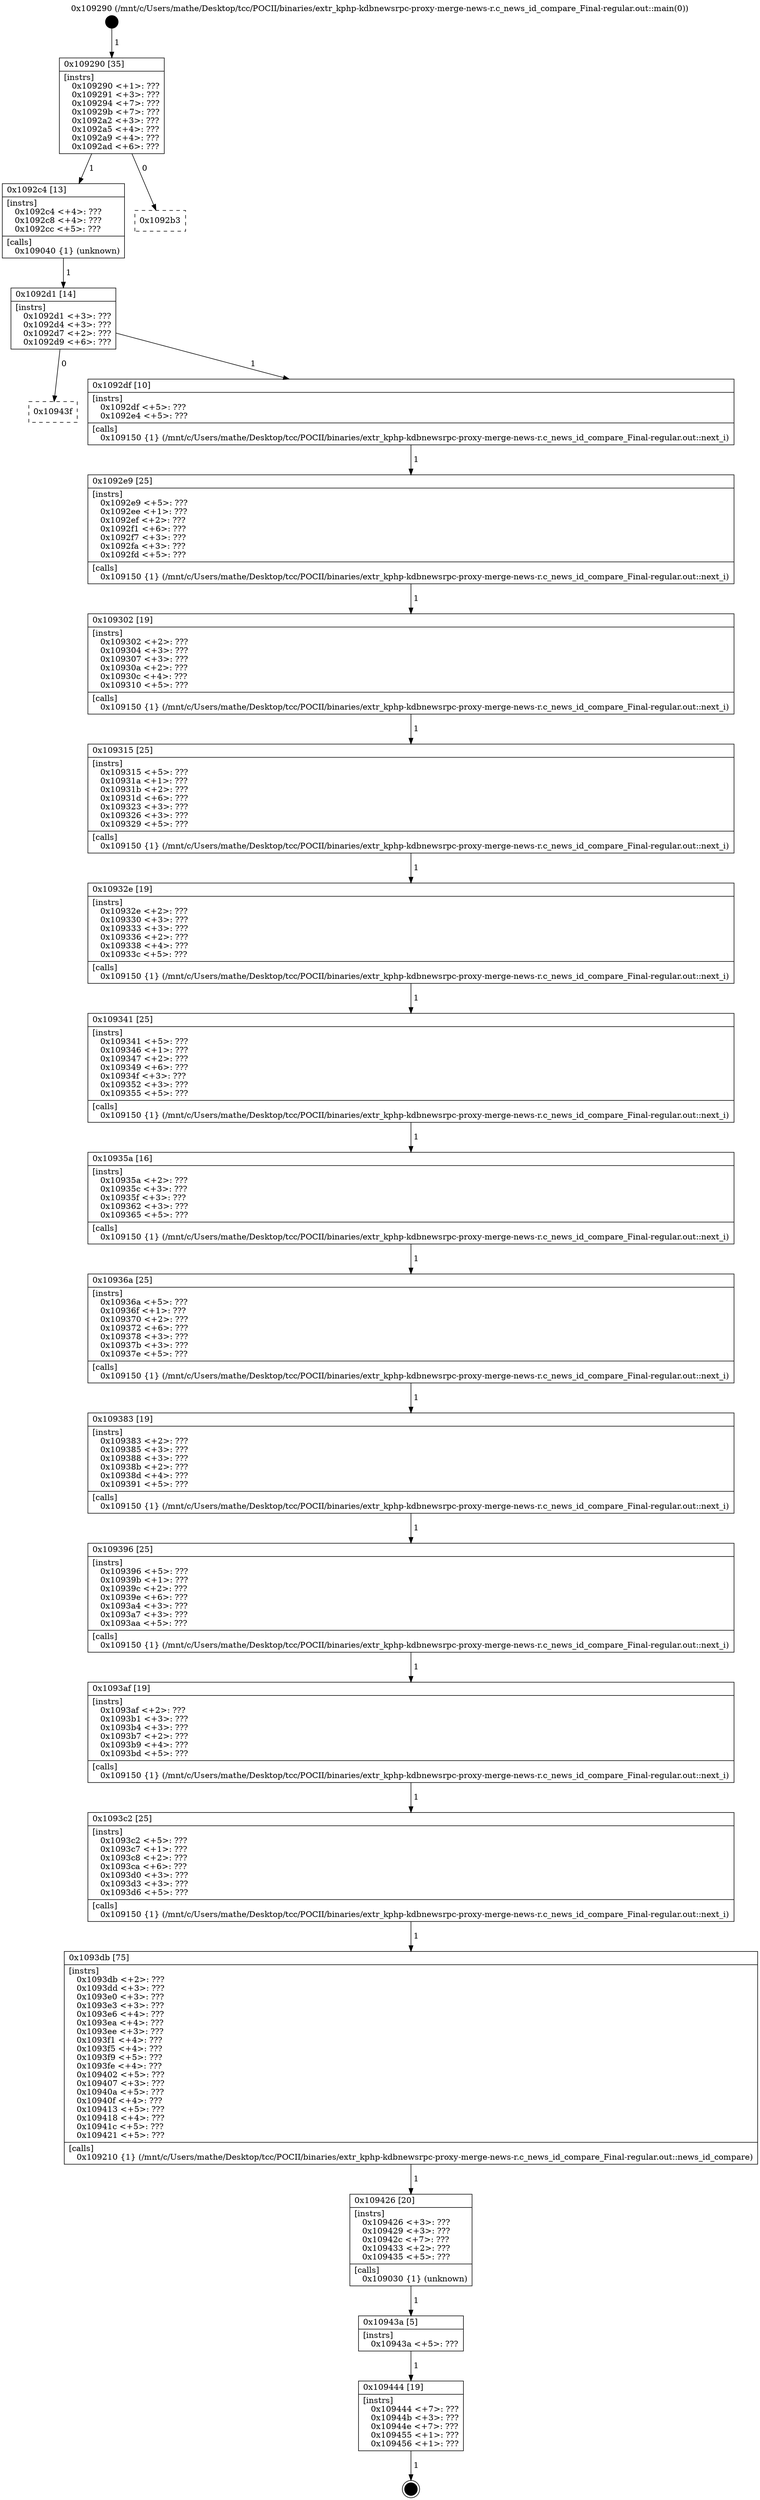 digraph "0x109290" {
  label = "0x109290 (/mnt/c/Users/mathe/Desktop/tcc/POCII/binaries/extr_kphp-kdbnewsrpc-proxy-merge-news-r.c_news_id_compare_Final-regular.out::main(0))"
  labelloc = "t"
  node[shape=record]

  Entry [label="",width=0.3,height=0.3,shape=circle,fillcolor=black,style=filled]
  "0x109290" [label="{
     0x109290 [35]\l
     | [instrs]\l
     &nbsp;&nbsp;0x109290 \<+1\>: ???\l
     &nbsp;&nbsp;0x109291 \<+3\>: ???\l
     &nbsp;&nbsp;0x109294 \<+7\>: ???\l
     &nbsp;&nbsp;0x10929b \<+7\>: ???\l
     &nbsp;&nbsp;0x1092a2 \<+3\>: ???\l
     &nbsp;&nbsp;0x1092a5 \<+4\>: ???\l
     &nbsp;&nbsp;0x1092a9 \<+4\>: ???\l
     &nbsp;&nbsp;0x1092ad \<+6\>: ???\l
  }"]
  "0x1092c4" [label="{
     0x1092c4 [13]\l
     | [instrs]\l
     &nbsp;&nbsp;0x1092c4 \<+4\>: ???\l
     &nbsp;&nbsp;0x1092c8 \<+4\>: ???\l
     &nbsp;&nbsp;0x1092cc \<+5\>: ???\l
     | [calls]\l
     &nbsp;&nbsp;0x109040 \{1\} (unknown)\l
  }"]
  "0x1092b3" [label="{
     0x1092b3\l
  }", style=dashed]
  "0x1092d1" [label="{
     0x1092d1 [14]\l
     | [instrs]\l
     &nbsp;&nbsp;0x1092d1 \<+3\>: ???\l
     &nbsp;&nbsp;0x1092d4 \<+3\>: ???\l
     &nbsp;&nbsp;0x1092d7 \<+2\>: ???\l
     &nbsp;&nbsp;0x1092d9 \<+6\>: ???\l
  }"]
  "0x10943f" [label="{
     0x10943f\l
  }", style=dashed]
  "0x1092df" [label="{
     0x1092df [10]\l
     | [instrs]\l
     &nbsp;&nbsp;0x1092df \<+5\>: ???\l
     &nbsp;&nbsp;0x1092e4 \<+5\>: ???\l
     | [calls]\l
     &nbsp;&nbsp;0x109150 \{1\} (/mnt/c/Users/mathe/Desktop/tcc/POCII/binaries/extr_kphp-kdbnewsrpc-proxy-merge-news-r.c_news_id_compare_Final-regular.out::next_i)\l
  }"]
  Exit [label="",width=0.3,height=0.3,shape=circle,fillcolor=black,style=filled,peripheries=2]
  "0x1092e9" [label="{
     0x1092e9 [25]\l
     | [instrs]\l
     &nbsp;&nbsp;0x1092e9 \<+5\>: ???\l
     &nbsp;&nbsp;0x1092ee \<+1\>: ???\l
     &nbsp;&nbsp;0x1092ef \<+2\>: ???\l
     &nbsp;&nbsp;0x1092f1 \<+6\>: ???\l
     &nbsp;&nbsp;0x1092f7 \<+3\>: ???\l
     &nbsp;&nbsp;0x1092fa \<+3\>: ???\l
     &nbsp;&nbsp;0x1092fd \<+5\>: ???\l
     | [calls]\l
     &nbsp;&nbsp;0x109150 \{1\} (/mnt/c/Users/mathe/Desktop/tcc/POCII/binaries/extr_kphp-kdbnewsrpc-proxy-merge-news-r.c_news_id_compare_Final-regular.out::next_i)\l
  }"]
  "0x109302" [label="{
     0x109302 [19]\l
     | [instrs]\l
     &nbsp;&nbsp;0x109302 \<+2\>: ???\l
     &nbsp;&nbsp;0x109304 \<+3\>: ???\l
     &nbsp;&nbsp;0x109307 \<+3\>: ???\l
     &nbsp;&nbsp;0x10930a \<+2\>: ???\l
     &nbsp;&nbsp;0x10930c \<+4\>: ???\l
     &nbsp;&nbsp;0x109310 \<+5\>: ???\l
     | [calls]\l
     &nbsp;&nbsp;0x109150 \{1\} (/mnt/c/Users/mathe/Desktop/tcc/POCII/binaries/extr_kphp-kdbnewsrpc-proxy-merge-news-r.c_news_id_compare_Final-regular.out::next_i)\l
  }"]
  "0x109315" [label="{
     0x109315 [25]\l
     | [instrs]\l
     &nbsp;&nbsp;0x109315 \<+5\>: ???\l
     &nbsp;&nbsp;0x10931a \<+1\>: ???\l
     &nbsp;&nbsp;0x10931b \<+2\>: ???\l
     &nbsp;&nbsp;0x10931d \<+6\>: ???\l
     &nbsp;&nbsp;0x109323 \<+3\>: ???\l
     &nbsp;&nbsp;0x109326 \<+3\>: ???\l
     &nbsp;&nbsp;0x109329 \<+5\>: ???\l
     | [calls]\l
     &nbsp;&nbsp;0x109150 \{1\} (/mnt/c/Users/mathe/Desktop/tcc/POCII/binaries/extr_kphp-kdbnewsrpc-proxy-merge-news-r.c_news_id_compare_Final-regular.out::next_i)\l
  }"]
  "0x10932e" [label="{
     0x10932e [19]\l
     | [instrs]\l
     &nbsp;&nbsp;0x10932e \<+2\>: ???\l
     &nbsp;&nbsp;0x109330 \<+3\>: ???\l
     &nbsp;&nbsp;0x109333 \<+3\>: ???\l
     &nbsp;&nbsp;0x109336 \<+2\>: ???\l
     &nbsp;&nbsp;0x109338 \<+4\>: ???\l
     &nbsp;&nbsp;0x10933c \<+5\>: ???\l
     | [calls]\l
     &nbsp;&nbsp;0x109150 \{1\} (/mnt/c/Users/mathe/Desktop/tcc/POCII/binaries/extr_kphp-kdbnewsrpc-proxy-merge-news-r.c_news_id_compare_Final-regular.out::next_i)\l
  }"]
  "0x109341" [label="{
     0x109341 [25]\l
     | [instrs]\l
     &nbsp;&nbsp;0x109341 \<+5\>: ???\l
     &nbsp;&nbsp;0x109346 \<+1\>: ???\l
     &nbsp;&nbsp;0x109347 \<+2\>: ???\l
     &nbsp;&nbsp;0x109349 \<+6\>: ???\l
     &nbsp;&nbsp;0x10934f \<+3\>: ???\l
     &nbsp;&nbsp;0x109352 \<+3\>: ???\l
     &nbsp;&nbsp;0x109355 \<+5\>: ???\l
     | [calls]\l
     &nbsp;&nbsp;0x109150 \{1\} (/mnt/c/Users/mathe/Desktop/tcc/POCII/binaries/extr_kphp-kdbnewsrpc-proxy-merge-news-r.c_news_id_compare_Final-regular.out::next_i)\l
  }"]
  "0x10935a" [label="{
     0x10935a [16]\l
     | [instrs]\l
     &nbsp;&nbsp;0x10935a \<+2\>: ???\l
     &nbsp;&nbsp;0x10935c \<+3\>: ???\l
     &nbsp;&nbsp;0x10935f \<+3\>: ???\l
     &nbsp;&nbsp;0x109362 \<+3\>: ???\l
     &nbsp;&nbsp;0x109365 \<+5\>: ???\l
     | [calls]\l
     &nbsp;&nbsp;0x109150 \{1\} (/mnt/c/Users/mathe/Desktop/tcc/POCII/binaries/extr_kphp-kdbnewsrpc-proxy-merge-news-r.c_news_id_compare_Final-regular.out::next_i)\l
  }"]
  "0x10936a" [label="{
     0x10936a [25]\l
     | [instrs]\l
     &nbsp;&nbsp;0x10936a \<+5\>: ???\l
     &nbsp;&nbsp;0x10936f \<+1\>: ???\l
     &nbsp;&nbsp;0x109370 \<+2\>: ???\l
     &nbsp;&nbsp;0x109372 \<+6\>: ???\l
     &nbsp;&nbsp;0x109378 \<+3\>: ???\l
     &nbsp;&nbsp;0x10937b \<+3\>: ???\l
     &nbsp;&nbsp;0x10937e \<+5\>: ???\l
     | [calls]\l
     &nbsp;&nbsp;0x109150 \{1\} (/mnt/c/Users/mathe/Desktop/tcc/POCII/binaries/extr_kphp-kdbnewsrpc-proxy-merge-news-r.c_news_id_compare_Final-regular.out::next_i)\l
  }"]
  "0x109383" [label="{
     0x109383 [19]\l
     | [instrs]\l
     &nbsp;&nbsp;0x109383 \<+2\>: ???\l
     &nbsp;&nbsp;0x109385 \<+3\>: ???\l
     &nbsp;&nbsp;0x109388 \<+3\>: ???\l
     &nbsp;&nbsp;0x10938b \<+2\>: ???\l
     &nbsp;&nbsp;0x10938d \<+4\>: ???\l
     &nbsp;&nbsp;0x109391 \<+5\>: ???\l
     | [calls]\l
     &nbsp;&nbsp;0x109150 \{1\} (/mnt/c/Users/mathe/Desktop/tcc/POCII/binaries/extr_kphp-kdbnewsrpc-proxy-merge-news-r.c_news_id_compare_Final-regular.out::next_i)\l
  }"]
  "0x109396" [label="{
     0x109396 [25]\l
     | [instrs]\l
     &nbsp;&nbsp;0x109396 \<+5\>: ???\l
     &nbsp;&nbsp;0x10939b \<+1\>: ???\l
     &nbsp;&nbsp;0x10939c \<+2\>: ???\l
     &nbsp;&nbsp;0x10939e \<+6\>: ???\l
     &nbsp;&nbsp;0x1093a4 \<+3\>: ???\l
     &nbsp;&nbsp;0x1093a7 \<+3\>: ???\l
     &nbsp;&nbsp;0x1093aa \<+5\>: ???\l
     | [calls]\l
     &nbsp;&nbsp;0x109150 \{1\} (/mnt/c/Users/mathe/Desktop/tcc/POCII/binaries/extr_kphp-kdbnewsrpc-proxy-merge-news-r.c_news_id_compare_Final-regular.out::next_i)\l
  }"]
  "0x1093af" [label="{
     0x1093af [19]\l
     | [instrs]\l
     &nbsp;&nbsp;0x1093af \<+2\>: ???\l
     &nbsp;&nbsp;0x1093b1 \<+3\>: ???\l
     &nbsp;&nbsp;0x1093b4 \<+3\>: ???\l
     &nbsp;&nbsp;0x1093b7 \<+2\>: ???\l
     &nbsp;&nbsp;0x1093b9 \<+4\>: ???\l
     &nbsp;&nbsp;0x1093bd \<+5\>: ???\l
     | [calls]\l
     &nbsp;&nbsp;0x109150 \{1\} (/mnt/c/Users/mathe/Desktop/tcc/POCII/binaries/extr_kphp-kdbnewsrpc-proxy-merge-news-r.c_news_id_compare_Final-regular.out::next_i)\l
  }"]
  "0x1093c2" [label="{
     0x1093c2 [25]\l
     | [instrs]\l
     &nbsp;&nbsp;0x1093c2 \<+5\>: ???\l
     &nbsp;&nbsp;0x1093c7 \<+1\>: ???\l
     &nbsp;&nbsp;0x1093c8 \<+2\>: ???\l
     &nbsp;&nbsp;0x1093ca \<+6\>: ???\l
     &nbsp;&nbsp;0x1093d0 \<+3\>: ???\l
     &nbsp;&nbsp;0x1093d3 \<+3\>: ???\l
     &nbsp;&nbsp;0x1093d6 \<+5\>: ???\l
     | [calls]\l
     &nbsp;&nbsp;0x109150 \{1\} (/mnt/c/Users/mathe/Desktop/tcc/POCII/binaries/extr_kphp-kdbnewsrpc-proxy-merge-news-r.c_news_id_compare_Final-regular.out::next_i)\l
  }"]
  "0x1093db" [label="{
     0x1093db [75]\l
     | [instrs]\l
     &nbsp;&nbsp;0x1093db \<+2\>: ???\l
     &nbsp;&nbsp;0x1093dd \<+3\>: ???\l
     &nbsp;&nbsp;0x1093e0 \<+3\>: ???\l
     &nbsp;&nbsp;0x1093e3 \<+3\>: ???\l
     &nbsp;&nbsp;0x1093e6 \<+4\>: ???\l
     &nbsp;&nbsp;0x1093ea \<+4\>: ???\l
     &nbsp;&nbsp;0x1093ee \<+3\>: ???\l
     &nbsp;&nbsp;0x1093f1 \<+4\>: ???\l
     &nbsp;&nbsp;0x1093f5 \<+4\>: ???\l
     &nbsp;&nbsp;0x1093f9 \<+5\>: ???\l
     &nbsp;&nbsp;0x1093fe \<+4\>: ???\l
     &nbsp;&nbsp;0x109402 \<+5\>: ???\l
     &nbsp;&nbsp;0x109407 \<+3\>: ???\l
     &nbsp;&nbsp;0x10940a \<+5\>: ???\l
     &nbsp;&nbsp;0x10940f \<+4\>: ???\l
     &nbsp;&nbsp;0x109413 \<+5\>: ???\l
     &nbsp;&nbsp;0x109418 \<+4\>: ???\l
     &nbsp;&nbsp;0x10941c \<+5\>: ???\l
     &nbsp;&nbsp;0x109421 \<+5\>: ???\l
     | [calls]\l
     &nbsp;&nbsp;0x109210 \{1\} (/mnt/c/Users/mathe/Desktop/tcc/POCII/binaries/extr_kphp-kdbnewsrpc-proxy-merge-news-r.c_news_id_compare_Final-regular.out::news_id_compare)\l
  }"]
  "0x109426" [label="{
     0x109426 [20]\l
     | [instrs]\l
     &nbsp;&nbsp;0x109426 \<+3\>: ???\l
     &nbsp;&nbsp;0x109429 \<+3\>: ???\l
     &nbsp;&nbsp;0x10942c \<+7\>: ???\l
     &nbsp;&nbsp;0x109433 \<+2\>: ???\l
     &nbsp;&nbsp;0x109435 \<+5\>: ???\l
     | [calls]\l
     &nbsp;&nbsp;0x109030 \{1\} (unknown)\l
  }"]
  "0x10943a" [label="{
     0x10943a [5]\l
     | [instrs]\l
     &nbsp;&nbsp;0x10943a \<+5\>: ???\l
  }"]
  "0x109444" [label="{
     0x109444 [19]\l
     | [instrs]\l
     &nbsp;&nbsp;0x109444 \<+7\>: ???\l
     &nbsp;&nbsp;0x10944b \<+3\>: ???\l
     &nbsp;&nbsp;0x10944e \<+7\>: ???\l
     &nbsp;&nbsp;0x109455 \<+1\>: ???\l
     &nbsp;&nbsp;0x109456 \<+1\>: ???\l
  }"]
  Entry -> "0x109290" [label=" 1"]
  "0x109290" -> "0x1092c4" [label=" 1"]
  "0x109290" -> "0x1092b3" [label=" 0"]
  "0x1092c4" -> "0x1092d1" [label=" 1"]
  "0x1092d1" -> "0x10943f" [label=" 0"]
  "0x1092d1" -> "0x1092df" [label=" 1"]
  "0x109444" -> Exit [label=" 1"]
  "0x1092df" -> "0x1092e9" [label=" 1"]
  "0x1092e9" -> "0x109302" [label=" 1"]
  "0x109302" -> "0x109315" [label=" 1"]
  "0x109315" -> "0x10932e" [label=" 1"]
  "0x10932e" -> "0x109341" [label=" 1"]
  "0x109341" -> "0x10935a" [label=" 1"]
  "0x10935a" -> "0x10936a" [label=" 1"]
  "0x10936a" -> "0x109383" [label=" 1"]
  "0x109383" -> "0x109396" [label=" 1"]
  "0x109396" -> "0x1093af" [label=" 1"]
  "0x1093af" -> "0x1093c2" [label=" 1"]
  "0x1093c2" -> "0x1093db" [label=" 1"]
  "0x1093db" -> "0x109426" [label=" 1"]
  "0x109426" -> "0x10943a" [label=" 1"]
  "0x10943a" -> "0x109444" [label=" 1"]
}
